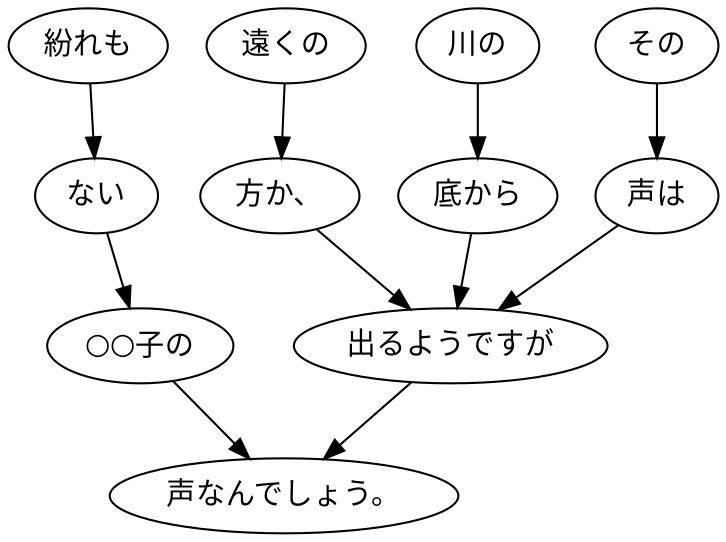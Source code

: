 digraph graph1129 {
	node0 [label="その"];
	node1 [label="声は"];
	node2 [label="遠くの"];
	node3 [label="方か、"];
	node4 [label="川の"];
	node5 [label="底から"];
	node6 [label="出るようですが"];
	node7 [label="紛れも"];
	node8 [label="ない"];
	node9 [label="○○子の"];
	node10 [label="声なんでしょう。"];
	node0 -> node1;
	node1 -> node6;
	node2 -> node3;
	node3 -> node6;
	node4 -> node5;
	node5 -> node6;
	node6 -> node10;
	node7 -> node8;
	node8 -> node9;
	node9 -> node10;
}
